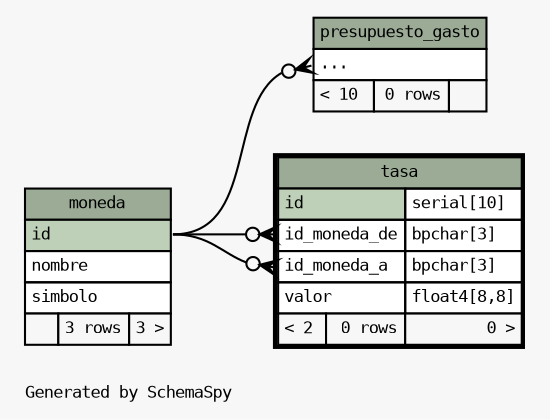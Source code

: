 // dot 2.38.0 on Linux 3.16.0-4-amd64
// SchemaSpy rev 590
digraph "twoDegreesRelationshipsDiagram" {
  graph [
    rankdir="RL"
    bgcolor="#f7f7f7"
    label="\nGenerated by SchemaSpy"
    labeljust="l"
    nodesep="0.18"
    ranksep="0.46"
    fontname="monospace"
    fontsize="8"
  ];
  node [
    fontname="monospace"
    fontsize="8"
    shape="plaintext"
  ];
  edge [
    arrowsize="0.8"
  ];
  "presupuesto_gasto":"elipses":w -> "moneda":"id":e [arrowhead=none dir=back arrowtail=crowodot];
  "tasa":"id_moneda_a":w -> "moneda":"id":e [arrowhead=none dir=back arrowtail=crowodot];
  "tasa":"id_moneda_de":w -> "moneda":"id":e [arrowhead=none dir=back arrowtail=crowodot];
  "moneda" [
    label=<
    <TABLE BORDER="0" CELLBORDER="1" CELLSPACING="0" BGCOLOR="#ffffff">
      <TR><TD COLSPAN="3" BGCOLOR="#9bab96" ALIGN="CENTER">moneda</TD></TR>
      <TR><TD PORT="id" COLSPAN="3" BGCOLOR="#bed1b8" ALIGN="LEFT">id</TD></TR>
      <TR><TD PORT="nombre" COLSPAN="3" ALIGN="LEFT">nombre</TD></TR>
      <TR><TD PORT="simbolo" COLSPAN="3" ALIGN="LEFT">simbolo</TD></TR>
      <TR><TD ALIGN="LEFT" BGCOLOR="#f7f7f7">  </TD><TD ALIGN="RIGHT" BGCOLOR="#f7f7f7">3 rows</TD><TD ALIGN="RIGHT" BGCOLOR="#f7f7f7">3 &gt;</TD></TR>
    </TABLE>>
    URL="moneda.html"
    tooltip="moneda"
  ];
  "presupuesto_gasto" [
    label=<
    <TABLE BORDER="0" CELLBORDER="1" CELLSPACING="0" BGCOLOR="#ffffff">
      <TR><TD COLSPAN="3" BGCOLOR="#9bab96" ALIGN="CENTER">presupuesto_gasto</TD></TR>
      <TR><TD PORT="elipses" COLSPAN="3" ALIGN="LEFT">...</TD></TR>
      <TR><TD ALIGN="LEFT" BGCOLOR="#f7f7f7">&lt; 10</TD><TD ALIGN="RIGHT" BGCOLOR="#f7f7f7">0 rows</TD><TD ALIGN="RIGHT" BGCOLOR="#f7f7f7">  </TD></TR>
    </TABLE>>
    URL="presupuesto_gasto.html"
    tooltip="presupuesto_gasto"
  ];
  "tasa" [
    label=<
    <TABLE BORDER="2" CELLBORDER="1" CELLSPACING="0" BGCOLOR="#ffffff">
      <TR><TD COLSPAN="3" BGCOLOR="#9bab96" ALIGN="CENTER">tasa</TD></TR>
      <TR><TD PORT="id" COLSPAN="2" BGCOLOR="#bed1b8" ALIGN="LEFT">id</TD><TD PORT="id.type" ALIGN="LEFT">serial[10]</TD></TR>
      <TR><TD PORT="id_moneda_de" COLSPAN="2" ALIGN="LEFT">id_moneda_de</TD><TD PORT="id_moneda_de.type" ALIGN="LEFT">bpchar[3]</TD></TR>
      <TR><TD PORT="id_moneda_a" COLSPAN="2" ALIGN="LEFT">id_moneda_a</TD><TD PORT="id_moneda_a.type" ALIGN="LEFT">bpchar[3]</TD></TR>
      <TR><TD PORT="valor" COLSPAN="2" ALIGN="LEFT">valor</TD><TD PORT="valor.type" ALIGN="LEFT">float4[8,8]</TD></TR>
      <TR><TD ALIGN="LEFT" BGCOLOR="#f7f7f7">&lt; 2</TD><TD ALIGN="RIGHT" BGCOLOR="#f7f7f7">0 rows</TD><TD ALIGN="RIGHT" BGCOLOR="#f7f7f7">0 &gt;</TD></TR>
    </TABLE>>
    URL="tasa.html"
    tooltip="tasa"
  ];
}
